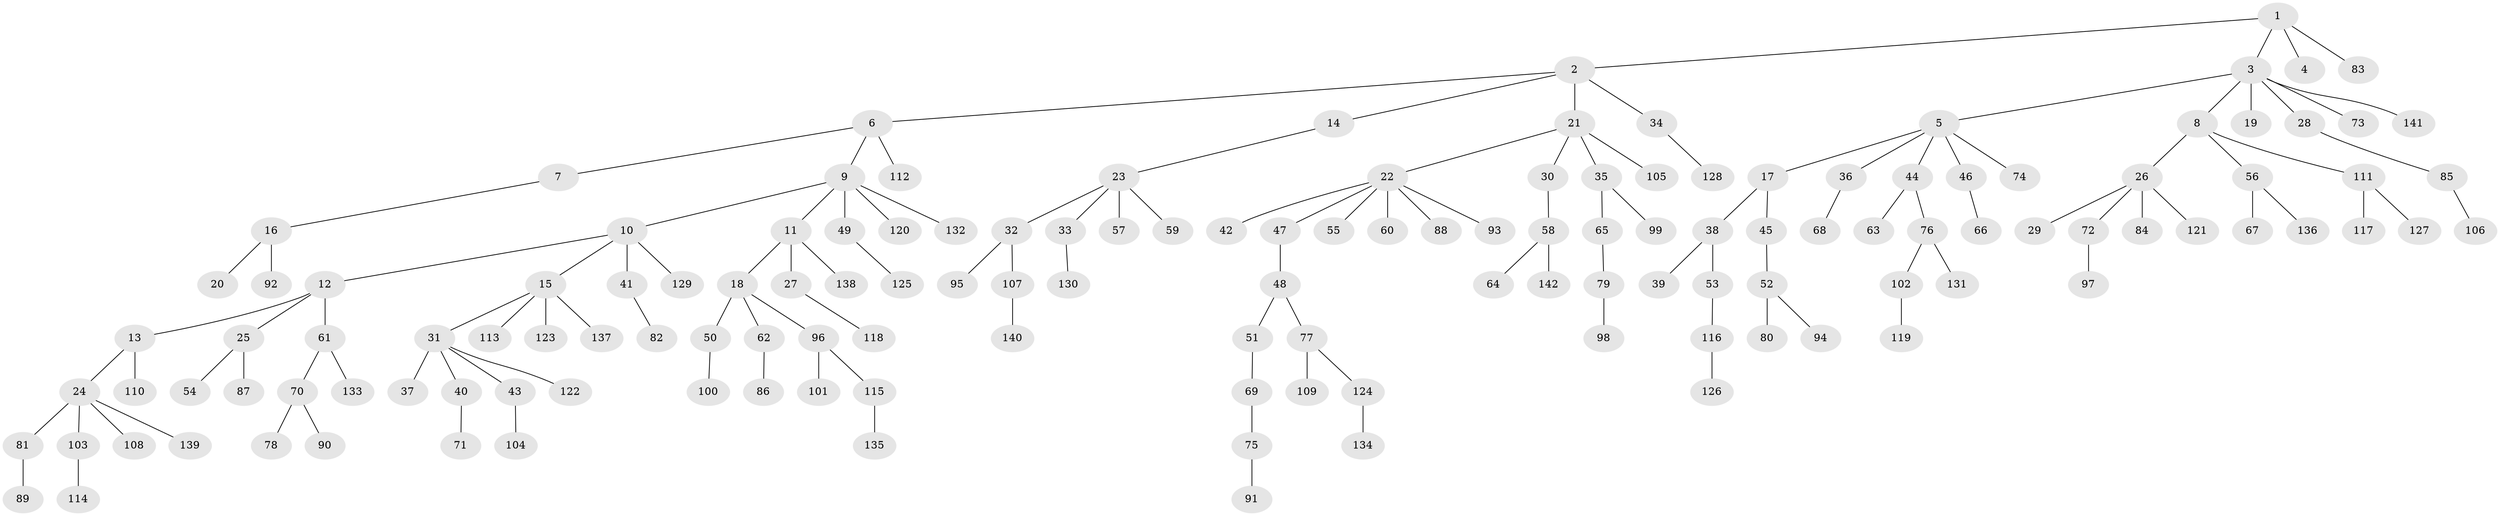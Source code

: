 // Generated by graph-tools (version 1.1) at 2025/11/02/27/25 16:11:25]
// undirected, 142 vertices, 141 edges
graph export_dot {
graph [start="1"]
  node [color=gray90,style=filled];
  1;
  2;
  3;
  4;
  5;
  6;
  7;
  8;
  9;
  10;
  11;
  12;
  13;
  14;
  15;
  16;
  17;
  18;
  19;
  20;
  21;
  22;
  23;
  24;
  25;
  26;
  27;
  28;
  29;
  30;
  31;
  32;
  33;
  34;
  35;
  36;
  37;
  38;
  39;
  40;
  41;
  42;
  43;
  44;
  45;
  46;
  47;
  48;
  49;
  50;
  51;
  52;
  53;
  54;
  55;
  56;
  57;
  58;
  59;
  60;
  61;
  62;
  63;
  64;
  65;
  66;
  67;
  68;
  69;
  70;
  71;
  72;
  73;
  74;
  75;
  76;
  77;
  78;
  79;
  80;
  81;
  82;
  83;
  84;
  85;
  86;
  87;
  88;
  89;
  90;
  91;
  92;
  93;
  94;
  95;
  96;
  97;
  98;
  99;
  100;
  101;
  102;
  103;
  104;
  105;
  106;
  107;
  108;
  109;
  110;
  111;
  112;
  113;
  114;
  115;
  116;
  117;
  118;
  119;
  120;
  121;
  122;
  123;
  124;
  125;
  126;
  127;
  128;
  129;
  130;
  131;
  132;
  133;
  134;
  135;
  136;
  137;
  138;
  139;
  140;
  141;
  142;
  1 -- 2;
  1 -- 3;
  1 -- 4;
  1 -- 83;
  2 -- 6;
  2 -- 14;
  2 -- 21;
  2 -- 34;
  3 -- 5;
  3 -- 8;
  3 -- 19;
  3 -- 28;
  3 -- 73;
  3 -- 141;
  5 -- 17;
  5 -- 36;
  5 -- 44;
  5 -- 46;
  5 -- 74;
  6 -- 7;
  6 -- 9;
  6 -- 112;
  7 -- 16;
  8 -- 26;
  8 -- 56;
  8 -- 111;
  9 -- 10;
  9 -- 11;
  9 -- 49;
  9 -- 120;
  9 -- 132;
  10 -- 12;
  10 -- 15;
  10 -- 41;
  10 -- 129;
  11 -- 18;
  11 -- 27;
  11 -- 138;
  12 -- 13;
  12 -- 25;
  12 -- 61;
  13 -- 24;
  13 -- 110;
  14 -- 23;
  15 -- 31;
  15 -- 113;
  15 -- 123;
  15 -- 137;
  16 -- 20;
  16 -- 92;
  17 -- 38;
  17 -- 45;
  18 -- 50;
  18 -- 62;
  18 -- 96;
  21 -- 22;
  21 -- 30;
  21 -- 35;
  21 -- 105;
  22 -- 42;
  22 -- 47;
  22 -- 55;
  22 -- 60;
  22 -- 88;
  22 -- 93;
  23 -- 32;
  23 -- 33;
  23 -- 57;
  23 -- 59;
  24 -- 81;
  24 -- 103;
  24 -- 108;
  24 -- 139;
  25 -- 54;
  25 -- 87;
  26 -- 29;
  26 -- 72;
  26 -- 84;
  26 -- 121;
  27 -- 118;
  28 -- 85;
  30 -- 58;
  31 -- 37;
  31 -- 40;
  31 -- 43;
  31 -- 122;
  32 -- 95;
  32 -- 107;
  33 -- 130;
  34 -- 128;
  35 -- 65;
  35 -- 99;
  36 -- 68;
  38 -- 39;
  38 -- 53;
  40 -- 71;
  41 -- 82;
  43 -- 104;
  44 -- 63;
  44 -- 76;
  45 -- 52;
  46 -- 66;
  47 -- 48;
  48 -- 51;
  48 -- 77;
  49 -- 125;
  50 -- 100;
  51 -- 69;
  52 -- 80;
  52 -- 94;
  53 -- 116;
  56 -- 67;
  56 -- 136;
  58 -- 64;
  58 -- 142;
  61 -- 70;
  61 -- 133;
  62 -- 86;
  65 -- 79;
  69 -- 75;
  70 -- 78;
  70 -- 90;
  72 -- 97;
  75 -- 91;
  76 -- 102;
  76 -- 131;
  77 -- 109;
  77 -- 124;
  79 -- 98;
  81 -- 89;
  85 -- 106;
  96 -- 101;
  96 -- 115;
  102 -- 119;
  103 -- 114;
  107 -- 140;
  111 -- 117;
  111 -- 127;
  115 -- 135;
  116 -- 126;
  124 -- 134;
}
